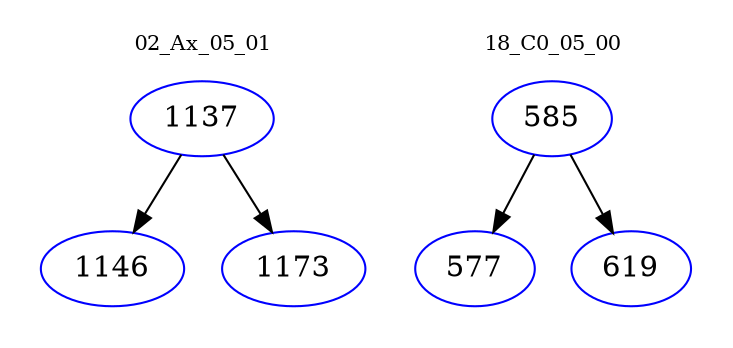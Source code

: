 digraph{
subgraph cluster_0 {
color = white
label = "02_Ax_05_01";
fontsize=10;
T0_1137 [label="1137", color="blue"]
T0_1137 -> T0_1146 [color="black"]
T0_1146 [label="1146", color="blue"]
T0_1137 -> T0_1173 [color="black"]
T0_1173 [label="1173", color="blue"]
}
subgraph cluster_1 {
color = white
label = "18_C0_05_00";
fontsize=10;
T1_585 [label="585", color="blue"]
T1_585 -> T1_577 [color="black"]
T1_577 [label="577", color="blue"]
T1_585 -> T1_619 [color="black"]
T1_619 [label="619", color="blue"]
}
}
